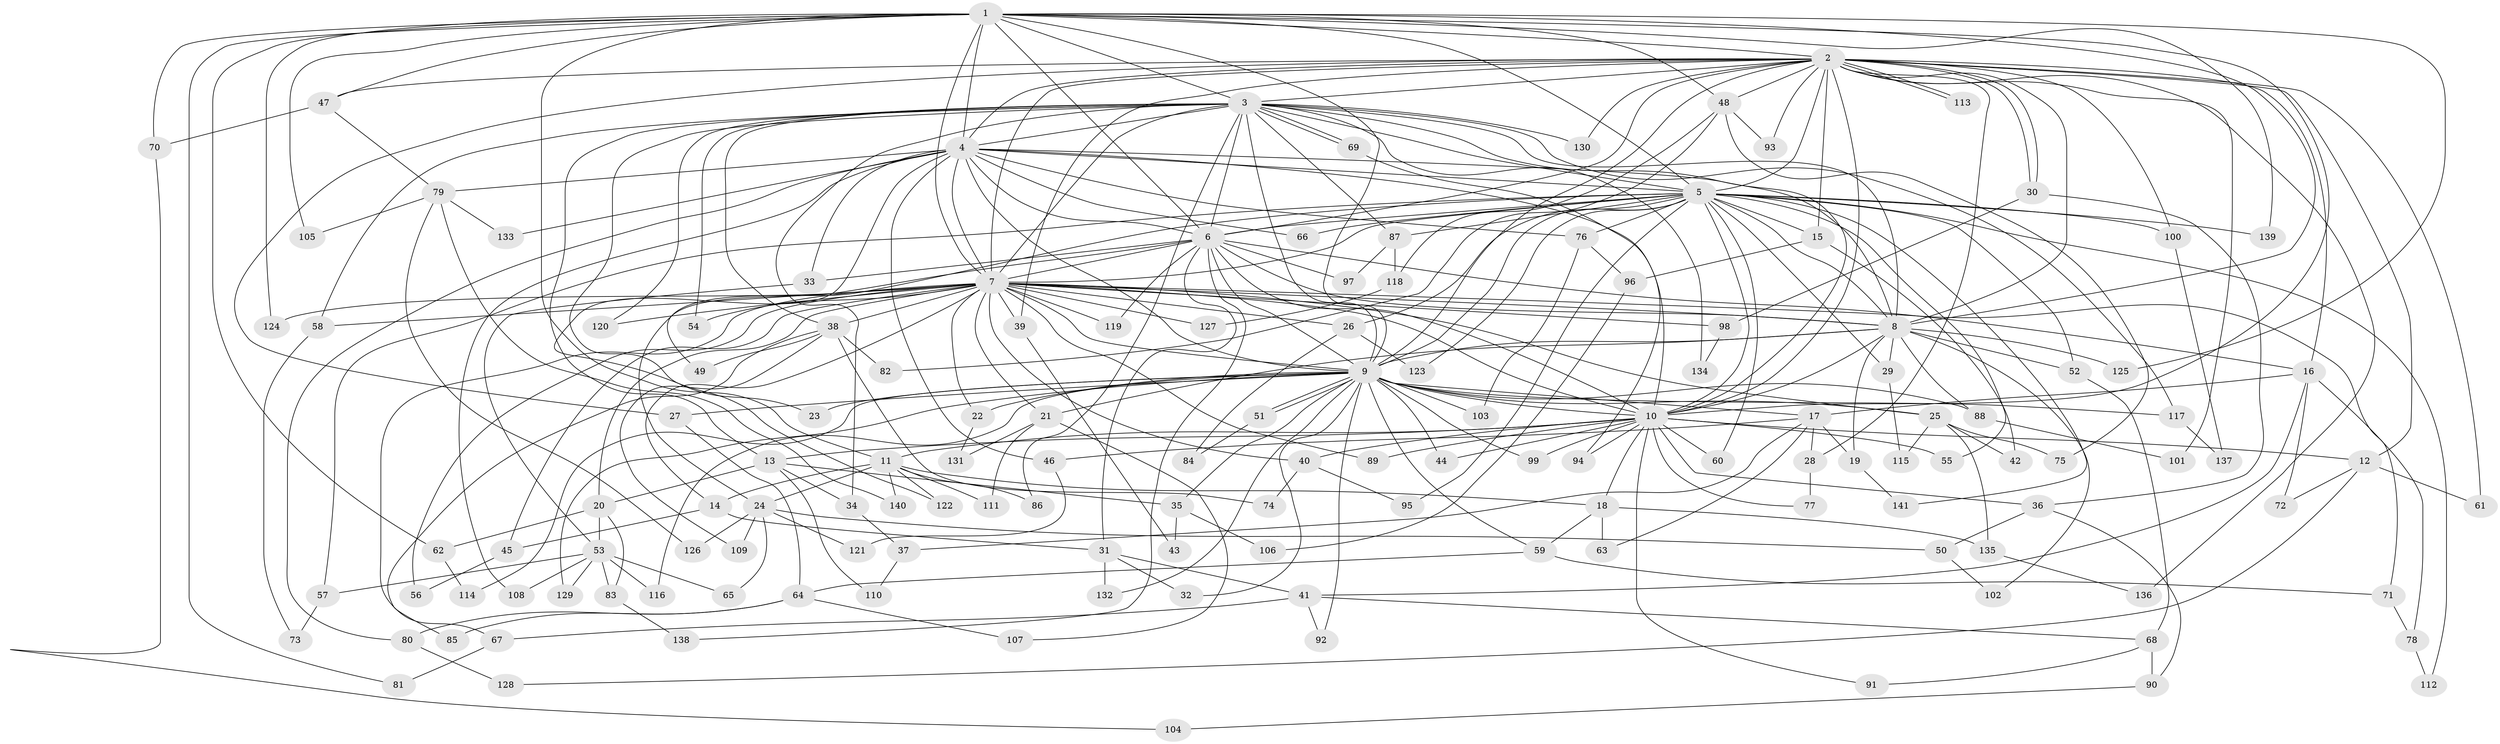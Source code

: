 // Generated by graph-tools (version 1.1) at 2025/14/03/09/25 04:14:07]
// undirected, 141 vertices, 307 edges
graph export_dot {
graph [start="1"]
  node [color=gray90,style=filled];
  1;
  2;
  3;
  4;
  5;
  6;
  7;
  8;
  9;
  10;
  11;
  12;
  13;
  14;
  15;
  16;
  17;
  18;
  19;
  20;
  21;
  22;
  23;
  24;
  25;
  26;
  27;
  28;
  29;
  30;
  31;
  32;
  33;
  34;
  35;
  36;
  37;
  38;
  39;
  40;
  41;
  42;
  43;
  44;
  45;
  46;
  47;
  48;
  49;
  50;
  51;
  52;
  53;
  54;
  55;
  56;
  57;
  58;
  59;
  60;
  61;
  62;
  63;
  64;
  65;
  66;
  67;
  68;
  69;
  70;
  71;
  72;
  73;
  74;
  75;
  76;
  77;
  78;
  79;
  80;
  81;
  82;
  83;
  84;
  85;
  86;
  87;
  88;
  89;
  90;
  91;
  92;
  93;
  94;
  95;
  96;
  97;
  98;
  99;
  100;
  101;
  102;
  103;
  104;
  105;
  106;
  107;
  108;
  109;
  110;
  111;
  112;
  113;
  114;
  115;
  116;
  117;
  118;
  119;
  120;
  121;
  122;
  123;
  124;
  125;
  126;
  127;
  128;
  129;
  130;
  131;
  132;
  133;
  134;
  135;
  136;
  137;
  138;
  139;
  140;
  141;
  1 -- 2;
  1 -- 3;
  1 -- 4;
  1 -- 5;
  1 -- 6;
  1 -- 7;
  1 -- 8;
  1 -- 9;
  1 -- 10;
  1 -- 11;
  1 -- 47;
  1 -- 48;
  1 -- 62;
  1 -- 70;
  1 -- 81;
  1 -- 105;
  1 -- 124;
  1 -- 125;
  1 -- 139;
  2 -- 3;
  2 -- 4;
  2 -- 5;
  2 -- 6;
  2 -- 7;
  2 -- 8;
  2 -- 9;
  2 -- 10;
  2 -- 12;
  2 -- 15;
  2 -- 16;
  2 -- 27;
  2 -- 28;
  2 -- 30;
  2 -- 30;
  2 -- 39;
  2 -- 47;
  2 -- 48;
  2 -- 61;
  2 -- 93;
  2 -- 100;
  2 -- 101;
  2 -- 113;
  2 -- 113;
  2 -- 130;
  2 -- 136;
  3 -- 4;
  3 -- 5;
  3 -- 6;
  3 -- 7;
  3 -- 8;
  3 -- 9;
  3 -- 10;
  3 -- 13;
  3 -- 23;
  3 -- 34;
  3 -- 38;
  3 -- 54;
  3 -- 58;
  3 -- 69;
  3 -- 69;
  3 -- 86;
  3 -- 87;
  3 -- 117;
  3 -- 120;
  3 -- 130;
  3 -- 134;
  4 -- 5;
  4 -- 6;
  4 -- 7;
  4 -- 8;
  4 -- 9;
  4 -- 10;
  4 -- 33;
  4 -- 46;
  4 -- 66;
  4 -- 76;
  4 -- 79;
  4 -- 80;
  4 -- 108;
  4 -- 122;
  4 -- 133;
  5 -- 6;
  5 -- 7;
  5 -- 8;
  5 -- 9;
  5 -- 10;
  5 -- 15;
  5 -- 26;
  5 -- 29;
  5 -- 49;
  5 -- 52;
  5 -- 55;
  5 -- 57;
  5 -- 60;
  5 -- 66;
  5 -- 76;
  5 -- 87;
  5 -- 95;
  5 -- 100;
  5 -- 112;
  5 -- 123;
  5 -- 139;
  5 -- 141;
  6 -- 7;
  6 -- 8;
  6 -- 9;
  6 -- 10;
  6 -- 16;
  6 -- 24;
  6 -- 31;
  6 -- 33;
  6 -- 97;
  6 -- 119;
  6 -- 138;
  7 -- 8;
  7 -- 9;
  7 -- 10;
  7 -- 14;
  7 -- 20;
  7 -- 21;
  7 -- 22;
  7 -- 25;
  7 -- 26;
  7 -- 38;
  7 -- 39;
  7 -- 40;
  7 -- 45;
  7 -- 54;
  7 -- 56;
  7 -- 58;
  7 -- 67;
  7 -- 71;
  7 -- 89;
  7 -- 98;
  7 -- 119;
  7 -- 120;
  7 -- 124;
  7 -- 127;
  8 -- 9;
  8 -- 10;
  8 -- 19;
  8 -- 21;
  8 -- 29;
  8 -- 52;
  8 -- 88;
  8 -- 102;
  8 -- 125;
  9 -- 10;
  9 -- 17;
  9 -- 22;
  9 -- 23;
  9 -- 25;
  9 -- 27;
  9 -- 32;
  9 -- 35;
  9 -- 44;
  9 -- 51;
  9 -- 51;
  9 -- 59;
  9 -- 88;
  9 -- 92;
  9 -- 99;
  9 -- 103;
  9 -- 114;
  9 -- 116;
  9 -- 117;
  9 -- 129;
  9 -- 132;
  10 -- 11;
  10 -- 12;
  10 -- 13;
  10 -- 18;
  10 -- 36;
  10 -- 40;
  10 -- 44;
  10 -- 55;
  10 -- 60;
  10 -- 77;
  10 -- 89;
  10 -- 91;
  10 -- 94;
  10 -- 99;
  11 -- 14;
  11 -- 18;
  11 -- 24;
  11 -- 86;
  11 -- 111;
  11 -- 122;
  11 -- 140;
  12 -- 61;
  12 -- 72;
  12 -- 128;
  13 -- 20;
  13 -- 34;
  13 -- 35;
  13 -- 110;
  14 -- 31;
  14 -- 45;
  15 -- 42;
  15 -- 96;
  16 -- 17;
  16 -- 41;
  16 -- 72;
  16 -- 78;
  17 -- 19;
  17 -- 28;
  17 -- 37;
  17 -- 46;
  17 -- 63;
  18 -- 59;
  18 -- 63;
  18 -- 135;
  19 -- 141;
  20 -- 53;
  20 -- 62;
  20 -- 83;
  21 -- 107;
  21 -- 111;
  21 -- 131;
  22 -- 131;
  24 -- 50;
  24 -- 65;
  24 -- 109;
  24 -- 121;
  24 -- 126;
  25 -- 42;
  25 -- 75;
  25 -- 115;
  25 -- 135;
  26 -- 84;
  26 -- 123;
  27 -- 64;
  28 -- 77;
  29 -- 115;
  30 -- 36;
  30 -- 98;
  31 -- 32;
  31 -- 41;
  31 -- 132;
  33 -- 53;
  34 -- 37;
  35 -- 43;
  35 -- 106;
  36 -- 50;
  36 -- 90;
  37 -- 110;
  38 -- 49;
  38 -- 74;
  38 -- 82;
  38 -- 85;
  38 -- 109;
  39 -- 43;
  40 -- 74;
  40 -- 95;
  41 -- 67;
  41 -- 68;
  41 -- 92;
  45 -- 56;
  46 -- 121;
  47 -- 70;
  47 -- 79;
  48 -- 75;
  48 -- 82;
  48 -- 93;
  48 -- 118;
  50 -- 102;
  51 -- 84;
  52 -- 68;
  53 -- 57;
  53 -- 65;
  53 -- 83;
  53 -- 108;
  53 -- 116;
  53 -- 129;
  57 -- 73;
  58 -- 73;
  59 -- 64;
  59 -- 71;
  62 -- 114;
  64 -- 80;
  64 -- 85;
  64 -- 107;
  67 -- 81;
  68 -- 90;
  68 -- 91;
  69 -- 94;
  70 -- 104;
  71 -- 78;
  76 -- 96;
  76 -- 103;
  78 -- 112;
  79 -- 105;
  79 -- 126;
  79 -- 133;
  79 -- 140;
  80 -- 128;
  83 -- 138;
  87 -- 97;
  87 -- 118;
  88 -- 101;
  90 -- 104;
  96 -- 106;
  98 -- 134;
  100 -- 137;
  117 -- 137;
  118 -- 127;
  135 -- 136;
}
